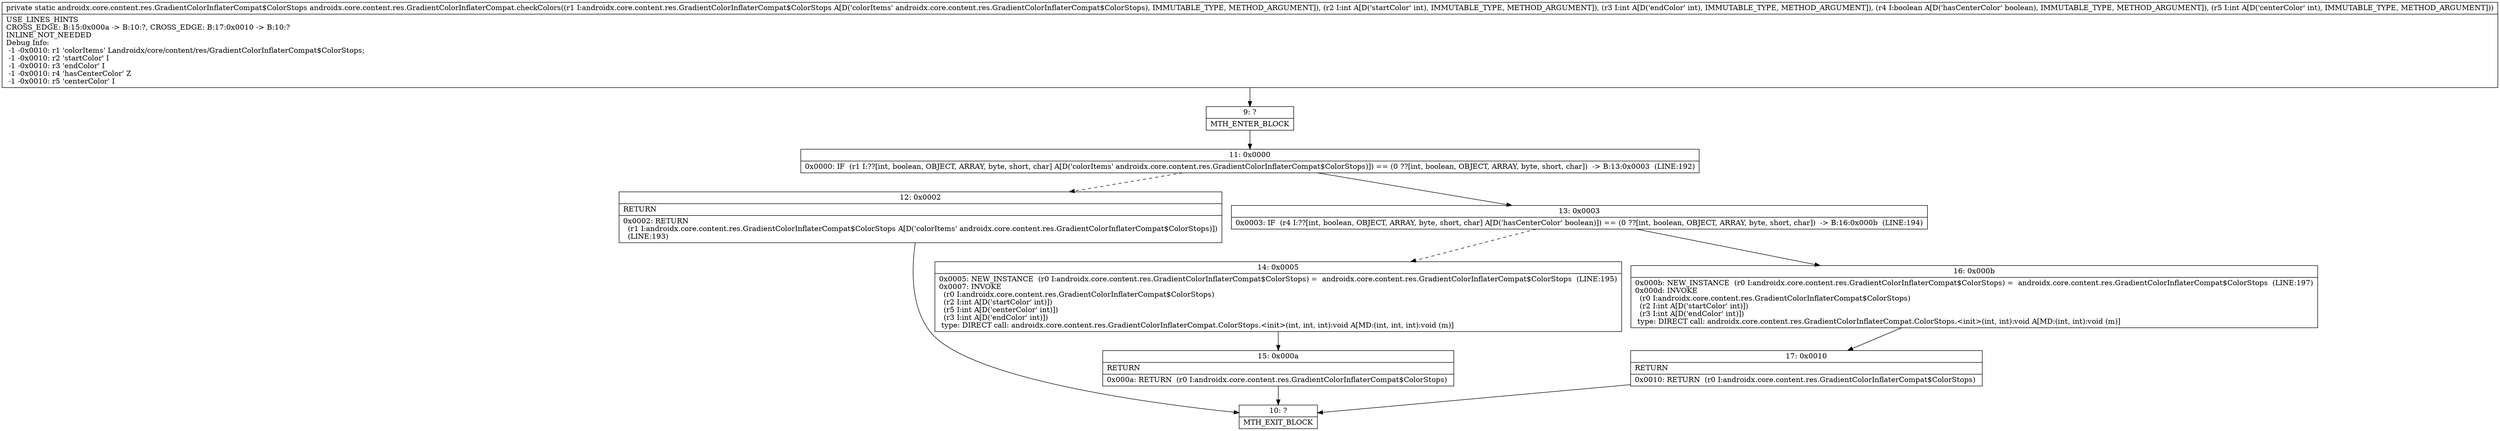 digraph "CFG forandroidx.core.content.res.GradientColorInflaterCompat.checkColors(Landroidx\/core\/content\/res\/GradientColorInflaterCompat$ColorStops;IIZI)Landroidx\/core\/content\/res\/GradientColorInflaterCompat$ColorStops;" {
Node_9 [shape=record,label="{9\:\ ?|MTH_ENTER_BLOCK\l}"];
Node_11 [shape=record,label="{11\:\ 0x0000|0x0000: IF  (r1 I:??[int, boolean, OBJECT, ARRAY, byte, short, char] A[D('colorItems' androidx.core.content.res.GradientColorInflaterCompat$ColorStops)]) == (0 ??[int, boolean, OBJECT, ARRAY, byte, short, char])  \-\> B:13:0x0003  (LINE:192)\l}"];
Node_12 [shape=record,label="{12\:\ 0x0002|RETURN\l|0x0002: RETURN  \l  (r1 I:androidx.core.content.res.GradientColorInflaterCompat$ColorStops A[D('colorItems' androidx.core.content.res.GradientColorInflaterCompat$ColorStops)])\l  (LINE:193)\l}"];
Node_10 [shape=record,label="{10\:\ ?|MTH_EXIT_BLOCK\l}"];
Node_13 [shape=record,label="{13\:\ 0x0003|0x0003: IF  (r4 I:??[int, boolean, OBJECT, ARRAY, byte, short, char] A[D('hasCenterColor' boolean)]) == (0 ??[int, boolean, OBJECT, ARRAY, byte, short, char])  \-\> B:16:0x000b  (LINE:194)\l}"];
Node_14 [shape=record,label="{14\:\ 0x0005|0x0005: NEW_INSTANCE  (r0 I:androidx.core.content.res.GradientColorInflaterCompat$ColorStops) =  androidx.core.content.res.GradientColorInflaterCompat$ColorStops  (LINE:195)\l0x0007: INVOKE  \l  (r0 I:androidx.core.content.res.GradientColorInflaterCompat$ColorStops)\l  (r2 I:int A[D('startColor' int)])\l  (r5 I:int A[D('centerColor' int)])\l  (r3 I:int A[D('endColor' int)])\l type: DIRECT call: androidx.core.content.res.GradientColorInflaterCompat.ColorStops.\<init\>(int, int, int):void A[MD:(int, int, int):void (m)]\l}"];
Node_15 [shape=record,label="{15\:\ 0x000a|RETURN\l|0x000a: RETURN  (r0 I:androidx.core.content.res.GradientColorInflaterCompat$ColorStops) \l}"];
Node_16 [shape=record,label="{16\:\ 0x000b|0x000b: NEW_INSTANCE  (r0 I:androidx.core.content.res.GradientColorInflaterCompat$ColorStops) =  androidx.core.content.res.GradientColorInflaterCompat$ColorStops  (LINE:197)\l0x000d: INVOKE  \l  (r0 I:androidx.core.content.res.GradientColorInflaterCompat$ColorStops)\l  (r2 I:int A[D('startColor' int)])\l  (r3 I:int A[D('endColor' int)])\l type: DIRECT call: androidx.core.content.res.GradientColorInflaterCompat.ColorStops.\<init\>(int, int):void A[MD:(int, int):void (m)]\l}"];
Node_17 [shape=record,label="{17\:\ 0x0010|RETURN\l|0x0010: RETURN  (r0 I:androidx.core.content.res.GradientColorInflaterCompat$ColorStops) \l}"];
MethodNode[shape=record,label="{private static androidx.core.content.res.GradientColorInflaterCompat$ColorStops androidx.core.content.res.GradientColorInflaterCompat.checkColors((r1 I:androidx.core.content.res.GradientColorInflaterCompat$ColorStops A[D('colorItems' androidx.core.content.res.GradientColorInflaterCompat$ColorStops), IMMUTABLE_TYPE, METHOD_ARGUMENT]), (r2 I:int A[D('startColor' int), IMMUTABLE_TYPE, METHOD_ARGUMENT]), (r3 I:int A[D('endColor' int), IMMUTABLE_TYPE, METHOD_ARGUMENT]), (r4 I:boolean A[D('hasCenterColor' boolean), IMMUTABLE_TYPE, METHOD_ARGUMENT]), (r5 I:int A[D('centerColor' int), IMMUTABLE_TYPE, METHOD_ARGUMENT]))  | USE_LINES_HINTS\lCROSS_EDGE: B:15:0x000a \-\> B:10:?, CROSS_EDGE: B:17:0x0010 \-\> B:10:?\lINLINE_NOT_NEEDED\lDebug Info:\l  \-1 \-0x0010: r1 'colorItems' Landroidx\/core\/content\/res\/GradientColorInflaterCompat$ColorStops;\l  \-1 \-0x0010: r2 'startColor' I\l  \-1 \-0x0010: r3 'endColor' I\l  \-1 \-0x0010: r4 'hasCenterColor' Z\l  \-1 \-0x0010: r5 'centerColor' I\l}"];
MethodNode -> Node_9;Node_9 -> Node_11;
Node_11 -> Node_12[style=dashed];
Node_11 -> Node_13;
Node_12 -> Node_10;
Node_13 -> Node_14[style=dashed];
Node_13 -> Node_16;
Node_14 -> Node_15;
Node_15 -> Node_10;
Node_16 -> Node_17;
Node_17 -> Node_10;
}

